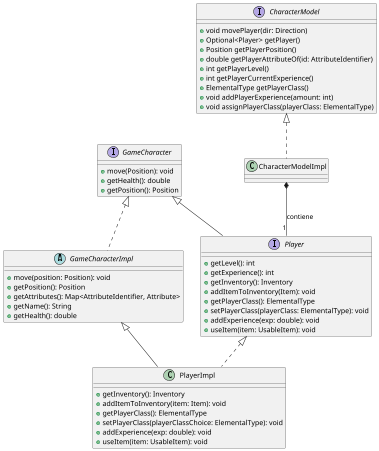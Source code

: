 @startuml
scale 0.5
interface GameCharacter {
    + move(Position): void
    + getHealth(): double
    + getPosition(): Position

}

interface Player extends GameCharacter {
    + getLevel(): int
    + getExperience(): int
    + getInventory(): Inventory
    + addItemToInventory(Item): void
    + getPlayerClass(): ElementalType
    + setPlayerClass(playerClass: ElementalType): void
    + addExperience(exp: double): void
    + useItem(item: UsableItem): void
}

class PlayerImpl extends GameCharacterImpl implements Player {
    + getInventory(): Inventory
    + addItemToInventory(item: Item): void
    + getPlayerClass(): ElementalType
    + setPlayerClass(playerClassChoice: ElementalType): void
    + addExperience(exp: double): void
    + useItem(item: UsableItem): void
}

abstract class GameCharacterImpl implements GameCharacter {
    + move(position: Position): void
    + getPosition(): Position
    + getAttributes(): Map<AttributeIdentifier, Attribute>
    + getName(): String
    + getHealth(): double
}

interface CharacterModel {
    + void movePlayer(dir: Direction)
    + Optional<Player> getPlayer()
    + Position getPlayerPosition()
    + double getPlayerAttributeOf(id: AttributeIdentifier)
    + int getPlayerLevel()
    + int getPlayerCurrentExperience()
    + ElementalType getPlayerClass()
    + void addPlayerExperience(amount: int)
    + void assignPlayerClass(playerClass: ElementalType)
}

class CharacterModelImpl implements CharacterModel {
  
}

CharacterModelImpl *-- "1" Player : contiene

@enduml

